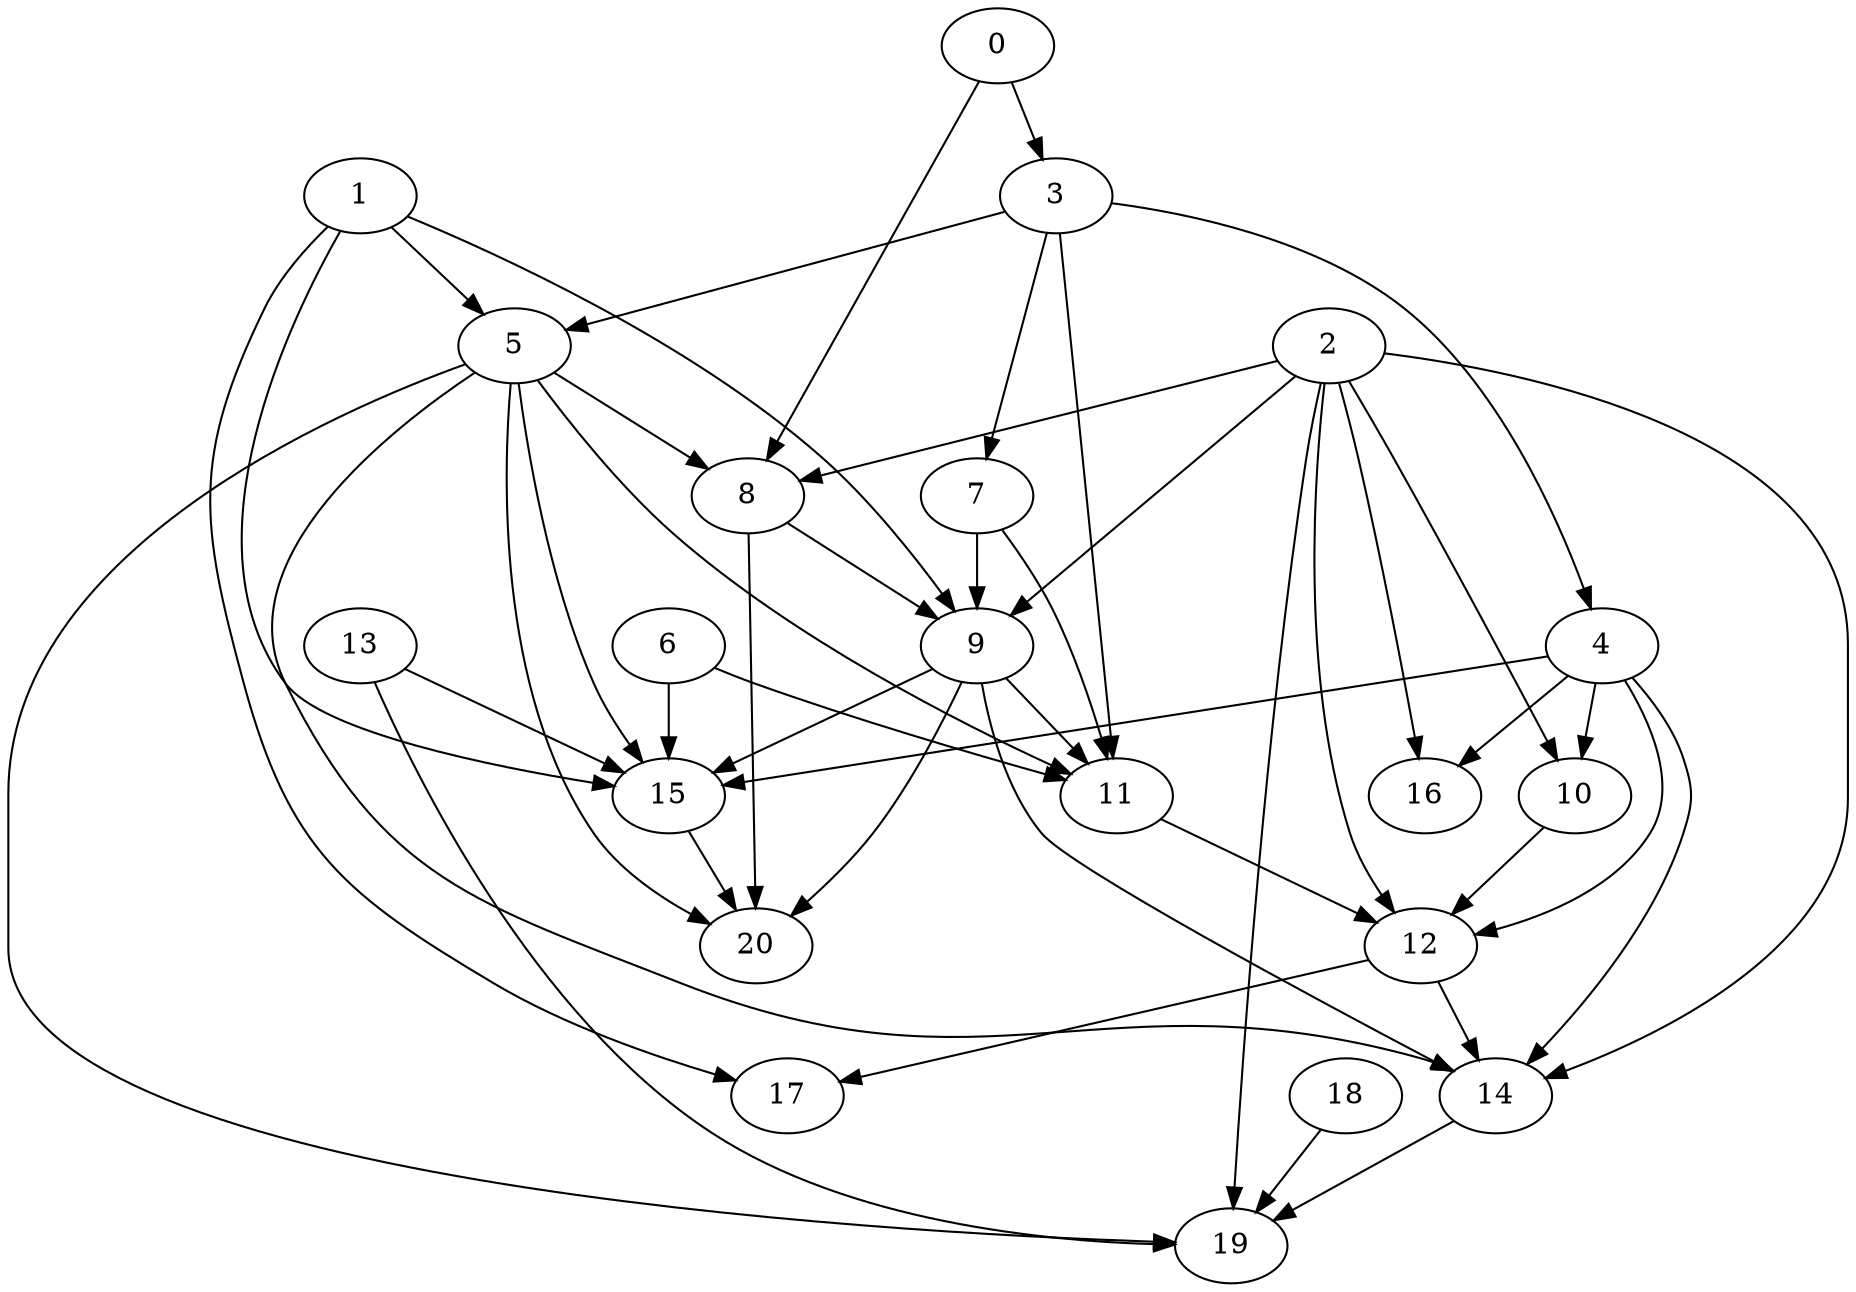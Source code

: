 digraph "Random_Nodes_21_Density_2.24_CCR_0.10_WeightType_Random" {
	graph ["Duplicate states"=0,
		GraphType=Random,
		"Max states in OPEN"=0,
		Modes="120000ms; topo-ordered tasks, ; Pruning: task equivalence, fixed order ready list, ; F-value: ; Optimisation: best schedule length (\
SL) optimisation on equal, ",
		NumberOfTasks=21,
		"Pruned using list schedule length"=121423,
		"States removed from OPEN"=0,
		TargetSystem="Homogeneous-2",
		"Time to schedule (ms)"=734,
		"Total idle time"=0,
		"Total schedule length"=1463,
		"Total sequential time"=2926,
		"Total states created"=275785
	];
	0	["Finish time"=171,
		Processor=0,
		"Start time"=133,
		Weight=38];
	3	["Finish time"=342,
		Processor=0,
		"Start time"=171,
		Weight=171];
	0 -> 3	[Weight=9];
	8	["Finish time"=855,
		Processor=1,
		"Start time"=665,
		Weight=190];
	0 -> 8	[Weight=3];
	1	["Finish time"=361,
		Processor=1,
		"Start time"=190,
		Weight=171];
	5	["Finish time"=627,
		Processor=0,
		"Start time"=475,
		Weight=152];
	1 -> 5	[Weight=10];
	9	["Finish time"=931,
		Processor=1,
		"Start time"=855,
		Weight=76];
	1 -> 9	[Weight=5];
	15	["Finish time"=1273,
		Processor=0,
		"Start time"=1140,
		Weight=133];
	1 -> 15	[Weight=9];
	17	["Finish time"=1349,
		Processor=0,
		"Start time"=1273,
		Weight=76];
	1 -> 17	[Weight=9];
	3 -> 5	[Weight=4];
	7	["Finish time"=665,
		Processor=1,
		"Start time"=494,
		Weight=171];
	3 -> 7	[Weight=4];
	4	["Finish time"=494,
		Processor=1,
		"Start time"=361,
		Weight=133];
	3 -> 4	[Weight=4];
	11	["Finish time"=1121,
		Processor=1,
		"Start time"=931,
		Weight=190];
	3 -> 11	[Weight=7];
	5 -> 8	[Weight=10];
	5 -> 11	[Weight=9];
	5 -> 15	[Weight=8];
	14	["Finish time"=1311,
		Processor=1,
		"Start time"=1254,
		Weight=57];
	5 -> 14	[Weight=8];
	20	["Finish time"=1463,
		Processor=1,
		"Start time"=1311,
		Weight=152];
	5 -> 20	[Weight=9];
	19	["Finish time"=1463,
		Processor=0,
		"Start time"=1349,
		Weight=114];
	5 -> 19	[Weight=4];
	2	["Finish time"=475,
		Processor=0,
		"Start time"=342,
		Weight=133];
	2 -> 8	[Weight=2];
	2 -> 9	[Weight=2];
	10	["Finish time"=969,
		Processor=0,
		"Start time"=798,
		Weight=171];
	2 -> 10	[Weight=5];
	12	["Finish time"=1254,
		Processor=1,
		"Start time"=1121,
		Weight=133];
	2 -> 12	[Weight=10];
	2 -> 14	[Weight=4];
	16	["Finish time"=798,
		Processor=0,
		"Start time"=627,
		Weight=171];
	2 -> 16	[Weight=10];
	2 -> 19	[Weight=10];
	8 -> 9	[Weight=8];
	8 -> 20	[Weight=10];
	7 -> 9	[Weight=4];
	7 -> 11	[Weight=6];
	6	["Finish time"=190,
		Processor=1,
		"Start time"=0,
		Weight=190];
	6 -> 11	[Weight=4];
	6 -> 15	[Weight=2];
	4 -> 10	[Weight=9];
	4 -> 12	[Weight=7];
	4 -> 15	[Weight=8];
	4 -> 14	[Weight=3];
	4 -> 16	[Weight=4];
	9 -> 11	[Weight=2];
	9 -> 15	[Weight=2];
	9 -> 14	[Weight=6];
	9 -> 20	[Weight=3];
	11 -> 12	[Weight=8];
	10 -> 12	[Weight=10];
	13	["Finish time"=1140,
		Processor=0,
		"Start time"=969,
		Weight=171];
	13 -> 15	[Weight=4];
	13 -> 19	[Weight=7];
	12 -> 14	[Weight=10];
	12 -> 17	[Weight=2];
	15 -> 20	[Weight=5];
	18	["Finish time"=133,
		Processor=0,
		"Start time"=0,
		Weight=133];
	18 -> 19	[Weight=10];
	14 -> 19	[Weight=3];
}
